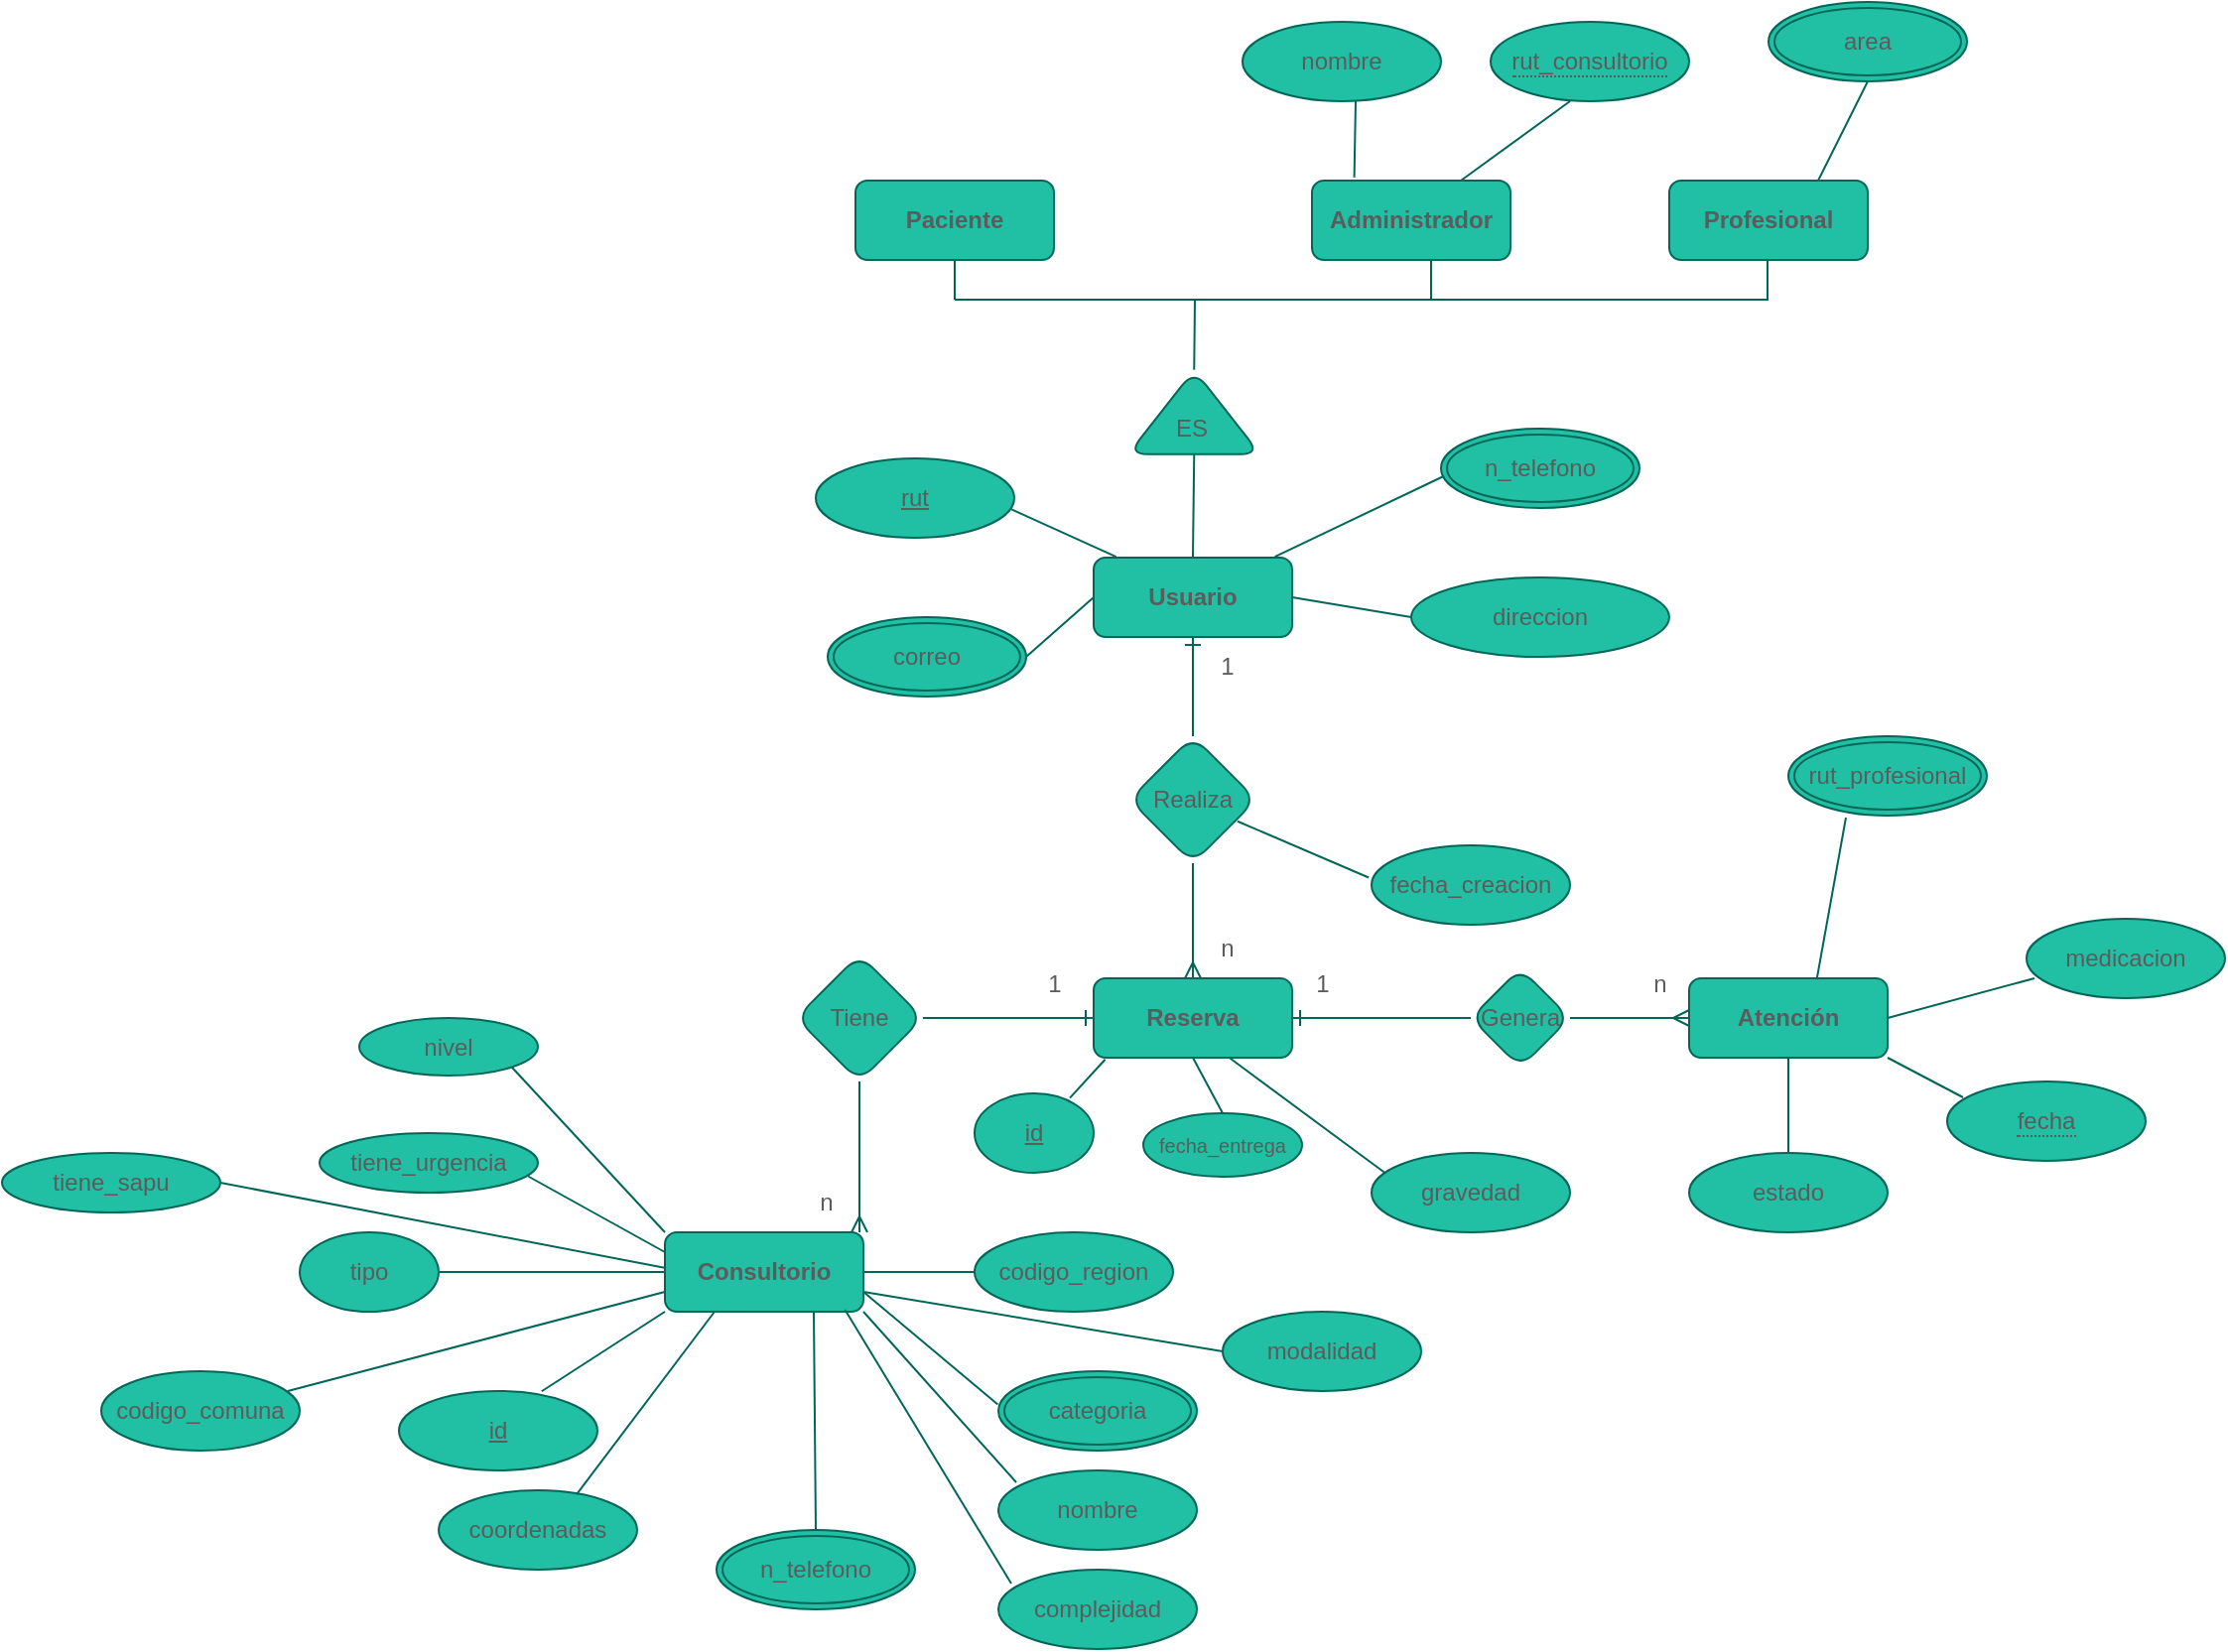 <mxfile version="24.7.8">
  <diagram name="Página-1" id="gFq8HzMVYSQL7bQ04pMt">
    <mxGraphModel dx="1314" dy="811" grid="0" gridSize="10" guides="1" tooltips="1" connect="1" arrows="1" fold="1" page="0" pageScale="1" pageWidth="827" pageHeight="1169" math="0" shadow="0">
      <root>
        <mxCell id="0" />
        <mxCell id="1" parent="0" />
        <mxCell id="I4P0Yg_FBCmQ30NMPcK1-1" value="Consultorio" style="whiteSpace=wrap;html=1;align=center;labelBackgroundColor=none;rounded=1;fontStyle=1;fillColor=#21C0A5;strokeColor=#006658;fontColor=#5C5C5C;" parent="1" vertex="1">
          <mxGeometry x="364" y="990" width="100" height="40" as="geometry" />
        </mxCell>
        <mxCell id="I4P0Yg_FBCmQ30NMPcK1-3" value="codigo_comuna" style="ellipse;whiteSpace=wrap;html=1;align=center;labelBackgroundColor=none;rounded=1;fillColor=#21C0A5;strokeColor=#006658;fontColor=#5C5C5C;" parent="1" vertex="1">
          <mxGeometry x="80" y="1060" width="100" height="40" as="geometry" />
        </mxCell>
        <mxCell id="I4P0Yg_FBCmQ30NMPcK1-4" value="nombre" style="ellipse;whiteSpace=wrap;html=1;align=center;labelBackgroundColor=none;rounded=1;fillColor=#21C0A5;strokeColor=#006658;fontColor=#5C5C5C;" parent="1" vertex="1">
          <mxGeometry x="532" y="1110" width="100" height="40" as="geometry" />
        </mxCell>
        <mxCell id="I4P0Yg_FBCmQ30NMPcK1-5" value="codigo_region" style="ellipse;whiteSpace=wrap;html=1;align=center;labelBackgroundColor=none;rounded=1;fillColor=#21C0A5;strokeColor=#006658;fontColor=#5C5C5C;" parent="1" vertex="1">
          <mxGeometry x="520" y="990" width="100" height="40" as="geometry" />
        </mxCell>
        <mxCell id="I4P0Yg_FBCmQ30NMPcK1-7" style="edgeStyle=orthogonalEdgeStyle;rounded=1;orthogonalLoop=1;jettySize=auto;html=1;exitX=1;exitY=0.5;exitDx=0;exitDy=0;entryX=0;entryY=0.5;entryDx=0;entryDy=0;endArrow=none;endFill=0;labelBackgroundColor=none;fontColor=default;strokeColor=#006658;" parent="1" source="I4P0Yg_FBCmQ30NMPcK1-6" target="I4P0Yg_FBCmQ30NMPcK1-1" edge="1">
          <mxGeometry relative="1" as="geometry" />
        </mxCell>
        <mxCell id="I4P0Yg_FBCmQ30NMPcK1-6" value="tipo" style="ellipse;whiteSpace=wrap;html=1;align=center;labelBackgroundColor=none;rounded=1;fillColor=#21C0A5;strokeColor=#006658;fontColor=#5C5C5C;" parent="1" vertex="1">
          <mxGeometry x="180" y="990" width="70" height="40" as="geometry" />
        </mxCell>
        <mxCell id="I4P0Yg_FBCmQ30NMPcK1-12" value="" style="endArrow=none;html=1;rounded=1;exitX=0.719;exitY=0.003;exitDx=0;exitDy=0;entryX=0;entryY=1;entryDx=0;entryDy=0;exitPerimeter=0;labelBackgroundColor=none;fontColor=default;strokeColor=#006658;" parent="1" source="I4P0Yg_FBCmQ30NMPcK1-31" target="I4P0Yg_FBCmQ30NMPcK1-1" edge="1">
          <mxGeometry width="50" height="50" relative="1" as="geometry">
            <mxPoint x="305.355" y="1065.858" as="sourcePoint" />
            <mxPoint x="440" y="690" as="targetPoint" />
          </mxGeometry>
        </mxCell>
        <mxCell id="I4P0Yg_FBCmQ30NMPcK1-13" value="" style="endArrow=none;html=1;rounded=1;entryX=1;entryY=1;entryDx=0;entryDy=0;exitX=0.09;exitY=0.15;exitDx=0;exitDy=0;exitPerimeter=0;labelBackgroundColor=none;fontColor=default;strokeColor=#006658;" parent="1" source="I4P0Yg_FBCmQ30NMPcK1-4" target="I4P0Yg_FBCmQ30NMPcK1-1" edge="1">
          <mxGeometry width="50" height="50" relative="1" as="geometry">
            <mxPoint x="510" y="680" as="sourcePoint" />
            <mxPoint x="560" y="630" as="targetPoint" />
          </mxGeometry>
        </mxCell>
        <mxCell id="I4P0Yg_FBCmQ30NMPcK1-20" value="" style="endArrow=none;html=1;rounded=1;entryX=0;entryY=0.75;entryDx=0;entryDy=0;exitX=0.94;exitY=0.25;exitDx=0;exitDy=0;exitPerimeter=0;labelBackgroundColor=none;fontColor=default;strokeColor=#006658;" parent="1" source="I4P0Yg_FBCmQ30NMPcK1-3" target="I4P0Yg_FBCmQ30NMPcK1-1" edge="1">
          <mxGeometry width="50" height="50" relative="1" as="geometry">
            <mxPoint x="180" y="1070" as="sourcePoint" />
            <mxPoint x="230" y="1020" as="targetPoint" />
          </mxGeometry>
        </mxCell>
        <mxCell id="I4P0Yg_FBCmQ30NMPcK1-24" value="" style="endArrow=none;html=1;rounded=1;entryX=1;entryY=0.75;entryDx=0;entryDy=0;exitX=-0.003;exitY=0.419;exitDx=0;exitDy=0;exitPerimeter=0;labelBackgroundColor=none;fontColor=default;strokeColor=#006658;" parent="1" source="I4P0Yg_FBCmQ30NMPcK1-25" target="I4P0Yg_FBCmQ30NMPcK1-1" edge="1">
          <mxGeometry width="50" height="50" relative="1" as="geometry">
            <mxPoint x="640" y="1040" as="sourcePoint" />
            <mxPoint x="490" y="1010" as="targetPoint" />
          </mxGeometry>
        </mxCell>
        <mxCell id="I4P0Yg_FBCmQ30NMPcK1-25" value="categoria" style="ellipse;shape=doubleEllipse;margin=3;whiteSpace=wrap;html=1;align=center;labelBackgroundColor=none;rounded=1;fillColor=#21C0A5;strokeColor=#006658;fontColor=#5C5C5C;" parent="1" vertex="1">
          <mxGeometry x="532" y="1060" width="100" height="40" as="geometry" />
        </mxCell>
        <mxCell id="I4P0Yg_FBCmQ30NMPcK1-31" value="id" style="ellipse;whiteSpace=wrap;html=1;align=center;fontStyle=4;labelBackgroundColor=none;rounded=1;fillColor=#21C0A5;strokeColor=#006658;fontColor=#5C5C5C;" parent="1" vertex="1">
          <mxGeometry x="230" y="1070" width="100" height="40" as="geometry" />
        </mxCell>
        <mxCell id="I4P0Yg_FBCmQ30NMPcK1-66" value="Tiene" style="rhombus;whiteSpace=wrap;html=1;labelBackgroundColor=none;rounded=1;fillColor=#21C0A5;strokeColor=#006658;fontColor=#5C5C5C;" parent="1" vertex="1">
          <mxGeometry x="430" y="850" width="64" height="64" as="geometry" />
        </mxCell>
        <mxCell id="I4P0Yg_FBCmQ30NMPcK1-67" value="" style="fontSize=12;html=1;endArrow=ERmany;rounded=1;exitX=0.5;exitY=1;exitDx=0;exitDy=0;labelBackgroundColor=none;fontColor=default;strokeColor=#006658;" parent="1" source="I4P0Yg_FBCmQ30NMPcK1-66" edge="1">
          <mxGeometry width="100" height="100" relative="1" as="geometry">
            <mxPoint x="410" y="960" as="sourcePoint" />
            <mxPoint x="462" y="990" as="targetPoint" />
          </mxGeometry>
        </mxCell>
        <mxCell id="I4P0Yg_FBCmQ30NMPcK1-68" value="Reserva" style="whiteSpace=wrap;html=1;align=center;labelBackgroundColor=none;rounded=1;fontStyle=1;fillColor=#21C0A5;strokeColor=#006658;fontColor=#5C5C5C;" parent="1" vertex="1">
          <mxGeometry x="580" y="862" width="100" height="40" as="geometry" />
        </mxCell>
        <mxCell id="I4P0Yg_FBCmQ30NMPcK1-69" value="" style="fontSize=12;html=1;endArrow=ERone;endFill=1;rounded=1;entryX=0;entryY=0.5;entryDx=0;entryDy=0;exitX=1;exitY=0.5;exitDx=0;exitDy=0;labelBackgroundColor=none;fontColor=default;strokeColor=#006658;" parent="1" source="I4P0Yg_FBCmQ30NMPcK1-66" target="I4P0Yg_FBCmQ30NMPcK1-68" edge="1">
          <mxGeometry width="100" height="100" relative="1" as="geometry">
            <mxPoint x="410" y="920" as="sourcePoint" />
            <mxPoint x="510" y="820" as="targetPoint" />
          </mxGeometry>
        </mxCell>
        <mxCell id="I4P0Yg_FBCmQ30NMPcK1-70" value="n" style="text;html=1;align=center;verticalAlign=middle;resizable=0;points=[];autosize=1;strokeColor=none;fillColor=none;labelBackgroundColor=none;rounded=1;fontColor=#5C5C5C;" parent="1" vertex="1">
          <mxGeometry x="430" y="960" width="30" height="30" as="geometry" />
        </mxCell>
        <mxCell id="I4P0Yg_FBCmQ30NMPcK1-71" value="1" style="text;html=1;align=center;verticalAlign=middle;resizable=0;points=[];autosize=1;strokeColor=none;fillColor=none;labelBackgroundColor=none;rounded=1;fontColor=#5C5C5C;" parent="1" vertex="1">
          <mxGeometry x="545" y="850" width="30" height="30" as="geometry" />
        </mxCell>
        <mxCell id="I4P0Yg_FBCmQ30NMPcK1-72" value="Usuario" style="whiteSpace=wrap;html=1;align=center;labelBackgroundColor=none;rounded=1;fontStyle=1;fillColor=#21C0A5;strokeColor=#006658;fontColor=#5C5C5C;" parent="1" vertex="1">
          <mxGeometry x="580" y="650" width="100" height="40" as="geometry" />
        </mxCell>
        <mxCell id="I4P0Yg_FBCmQ30NMPcK1-73" value="Realiza" style="rhombus;whiteSpace=wrap;html=1;labelBackgroundColor=none;rounded=1;fillColor=#21C0A5;strokeColor=#006658;fontColor=#5C5C5C;" parent="1" vertex="1">
          <mxGeometry x="598" y="740" width="64" height="64" as="geometry" />
        </mxCell>
        <mxCell id="I4P0Yg_FBCmQ30NMPcK1-74" value="" style="fontSize=12;html=1;endArrow=ERmany;rounded=1;exitX=0.5;exitY=1;exitDx=0;exitDy=0;entryX=0.5;entryY=0;entryDx=0;entryDy=0;labelBackgroundColor=none;fontColor=default;strokeColor=#006658;" parent="1" source="I4P0Yg_FBCmQ30NMPcK1-73" target="I4P0Yg_FBCmQ30NMPcK1-68" edge="1">
          <mxGeometry width="100" height="100" relative="1" as="geometry">
            <mxPoint x="410" y="830" as="sourcePoint" />
            <mxPoint x="510" y="730" as="targetPoint" />
          </mxGeometry>
        </mxCell>
        <mxCell id="I4P0Yg_FBCmQ30NMPcK1-75" value="" style="fontSize=12;html=1;endArrow=ERone;endFill=1;rounded=1;entryX=0.5;entryY=1;entryDx=0;entryDy=0;exitX=0.5;exitY=0;exitDx=0;exitDy=0;labelBackgroundColor=none;fontColor=default;strokeColor=#006658;" parent="1" source="I4P0Yg_FBCmQ30NMPcK1-73" target="I4P0Yg_FBCmQ30NMPcK1-72" edge="1">
          <mxGeometry width="100" height="100" relative="1" as="geometry">
            <mxPoint x="410" y="830" as="sourcePoint" />
            <mxPoint x="510" y="730" as="targetPoint" />
          </mxGeometry>
        </mxCell>
        <mxCell id="I4P0Yg_FBCmQ30NMPcK1-77" value="rut" style="ellipse;whiteSpace=wrap;html=1;align=center;fontStyle=4;labelBackgroundColor=none;rounded=1;fillColor=#21C0A5;strokeColor=#006658;fontColor=#5C5C5C;" parent="1" vertex="1">
          <mxGeometry x="440" y="600" width="100" height="40" as="geometry" />
        </mxCell>
        <mxCell id="I4P0Yg_FBCmQ30NMPcK1-78" value="direccion" style="ellipse;whiteSpace=wrap;html=1;align=center;labelBackgroundColor=none;rounded=1;fillColor=#21C0A5;strokeColor=#006658;fontColor=#5C5C5C;" parent="1" vertex="1">
          <mxGeometry x="740" y="660" width="130" height="40" as="geometry" />
        </mxCell>
        <mxCell id="I4P0Yg_FBCmQ30NMPcK1-83" value="n_telefono" style="ellipse;shape=doubleEllipse;margin=3;whiteSpace=wrap;html=1;align=center;labelBackgroundColor=none;rounded=1;fillColor=#21C0A5;strokeColor=#006658;fontColor=#5C5C5C;" parent="1" vertex="1">
          <mxGeometry x="755" y="585" width="100" height="40" as="geometry" />
        </mxCell>
        <mxCell id="I4P0Yg_FBCmQ30NMPcK1-84" value="correo" style="ellipse;shape=doubleEllipse;margin=3;whiteSpace=wrap;html=1;align=center;labelBackgroundColor=none;rounded=1;fillColor=#21C0A5;strokeColor=#006658;fontColor=#5C5C5C;" parent="1" vertex="1">
          <mxGeometry x="446" y="680" width="100" height="40" as="geometry" />
        </mxCell>
        <mxCell id="I4P0Yg_FBCmQ30NMPcK1-85" value="fecha_creacion" style="ellipse;whiteSpace=wrap;html=1;align=center;labelBackgroundColor=none;rounded=1;fillColor=#21C0A5;strokeColor=#006658;fontColor=#5C5C5C;" parent="1" vertex="1">
          <mxGeometry x="720" y="795" width="100" height="40" as="geometry" />
        </mxCell>
        <mxCell id="I4P0Yg_FBCmQ30NMPcK1-86" value="" style="endArrow=none;html=1;rounded=1;entryX=0.013;entryY=0.6;entryDx=0;entryDy=0;entryPerimeter=0;exitX=0.913;exitY=-0.011;exitDx=0;exitDy=0;exitPerimeter=0;labelBackgroundColor=none;fontColor=default;strokeColor=#006658;" parent="1" source="I4P0Yg_FBCmQ30NMPcK1-72" target="I4P0Yg_FBCmQ30NMPcK1-83" edge="1">
          <mxGeometry width="50" height="50" relative="1" as="geometry">
            <mxPoint x="680" y="640" as="sourcePoint" />
            <mxPoint x="730" y="590" as="targetPoint" />
          </mxGeometry>
        </mxCell>
        <mxCell id="I4P0Yg_FBCmQ30NMPcK1-87" value="" style="endArrow=none;html=1;rounded=1;entryX=0.113;entryY=-0.011;entryDx=0;entryDy=0;entryPerimeter=0;exitX=0.986;exitY=0.642;exitDx=0;exitDy=0;exitPerimeter=0;labelBackgroundColor=none;fontColor=default;strokeColor=#006658;" parent="1" source="I4P0Yg_FBCmQ30NMPcK1-77" target="I4P0Yg_FBCmQ30NMPcK1-72" edge="1">
          <mxGeometry width="50" height="50" relative="1" as="geometry">
            <mxPoint x="545" y="625" as="sourcePoint" />
            <mxPoint x="595" y="575" as="targetPoint" />
          </mxGeometry>
        </mxCell>
        <mxCell id="I4P0Yg_FBCmQ30NMPcK1-88" value="" style="endArrow=none;html=1;rounded=1;entryX=0;entryY=0.5;entryDx=0;entryDy=0;exitX=1;exitY=0.5;exitDx=0;exitDy=0;labelBackgroundColor=none;fontColor=default;strokeColor=#006658;" parent="1" source="I4P0Yg_FBCmQ30NMPcK1-84" target="I4P0Yg_FBCmQ30NMPcK1-72" edge="1">
          <mxGeometry width="50" height="50" relative="1" as="geometry">
            <mxPoint x="530" y="730" as="sourcePoint" />
            <mxPoint x="580" y="680" as="targetPoint" />
          </mxGeometry>
        </mxCell>
        <mxCell id="I4P0Yg_FBCmQ30NMPcK1-89" value="" style="endArrow=none;html=1;rounded=1;entryX=0.851;entryY=0.67;entryDx=0;entryDy=0;entryPerimeter=0;exitX=-0.014;exitY=0.406;exitDx=0;exitDy=0;exitPerimeter=0;labelBackgroundColor=none;fontColor=default;strokeColor=#006658;" parent="1" source="I4P0Yg_FBCmQ30NMPcK1-85" target="I4P0Yg_FBCmQ30NMPcK1-73" edge="1">
          <mxGeometry width="50" height="50" relative="1" as="geometry">
            <mxPoint x="690" y="810" as="sourcePoint" />
            <mxPoint x="740" y="760" as="targetPoint" />
          </mxGeometry>
        </mxCell>
        <mxCell id="I4P0Yg_FBCmQ30NMPcK1-91" value="" style="endArrow=none;html=1;rounded=1;entryX=0;entryY=0.5;entryDx=0;entryDy=0;exitX=1;exitY=0.5;exitDx=0;exitDy=0;labelBackgroundColor=none;fontColor=default;strokeColor=#006658;" parent="1" source="I4P0Yg_FBCmQ30NMPcK1-72" target="I4P0Yg_FBCmQ30NMPcK1-78" edge="1">
          <mxGeometry width="50" height="50" relative="1" as="geometry">
            <mxPoint x="690" y="760" as="sourcePoint" />
            <mxPoint x="740" y="710" as="targetPoint" />
          </mxGeometry>
        </mxCell>
        <mxCell id="I4P0Yg_FBCmQ30NMPcK1-94" value="" style="group;rotation=-180;labelBackgroundColor=none;rounded=1;fontColor=#5C5C5C;" parent="1" vertex="1" connectable="0">
          <mxGeometry x="620" y="560" width="56.67" height="50" as="geometry" />
        </mxCell>
        <mxCell id="I4P0Yg_FBCmQ30NMPcK1-92" value="" style="triangle;whiteSpace=wrap;html=1;rotation=-90;labelBackgroundColor=none;rounded=1;fillColor=#21C0A5;strokeColor=#006658;fontColor=#5C5C5C;" parent="I4P0Yg_FBCmQ30NMPcK1-94" vertex="1">
          <mxGeometry x="-10.625" y="-16.667" width="42.502" height="66.667" as="geometry" />
        </mxCell>
        <mxCell id="I4P0Yg_FBCmQ30NMPcK1-93" value="ES" style="text;html=1;align=center;verticalAlign=middle;resizable=0;points=[];autosize=1;strokeColor=none;fillColor=none;rotation=0;labelBackgroundColor=none;rounded=1;fontColor=#5C5C5C;" parent="I4P0Yg_FBCmQ30NMPcK1-94" vertex="1">
          <mxGeometry x="-10.621" y="10.003" width="40" height="30" as="geometry" />
        </mxCell>
        <mxCell id="I4P0Yg_FBCmQ30NMPcK1-95" value="" style="endArrow=none;html=1;rounded=1;entryX=0;entryY=0.5;entryDx=0;entryDy=0;exitX=0.5;exitY=0;exitDx=0;exitDy=0;labelBackgroundColor=none;fontColor=default;strokeColor=#006658;" parent="1" source="I4P0Yg_FBCmQ30NMPcK1-72" target="I4P0Yg_FBCmQ30NMPcK1-92" edge="1">
          <mxGeometry width="50" height="50" relative="1" as="geometry">
            <mxPoint x="580" y="585" as="sourcePoint" />
            <mxPoint x="630" y="535" as="targetPoint" />
          </mxGeometry>
        </mxCell>
        <mxCell id="I4P0Yg_FBCmQ30NMPcK1-96" value="Administrador" style="whiteSpace=wrap;html=1;align=center;labelBackgroundColor=none;rounded=1;fontStyle=1;fillColor=#21C0A5;strokeColor=#006658;fontColor=#5C5C5C;" parent="1" vertex="1">
          <mxGeometry x="690" y="460" width="100" height="40" as="geometry" />
        </mxCell>
        <mxCell id="I4P0Yg_FBCmQ30NMPcK1-97" value="Paciente" style="whiteSpace=wrap;html=1;align=center;labelBackgroundColor=none;rounded=1;fontStyle=1;fillColor=#21C0A5;strokeColor=#006658;fontColor=#5C5C5C;" parent="1" vertex="1">
          <mxGeometry x="460" y="460" width="100" height="40" as="geometry" />
        </mxCell>
        <mxCell id="I4P0Yg_FBCmQ30NMPcK1-98" value="" style="endArrow=none;html=1;rounded=1;entryX=1;entryY=0.5;entryDx=0;entryDy=0;labelBackgroundColor=none;fontColor=default;strokeColor=#006658;" parent="1" target="I4P0Yg_FBCmQ30NMPcK1-92" edge="1">
          <mxGeometry width="50" height="50" relative="1" as="geometry">
            <mxPoint x="631" y="520" as="sourcePoint" />
            <mxPoint x="630" y="510" as="targetPoint" />
          </mxGeometry>
        </mxCell>
        <mxCell id="I4P0Yg_FBCmQ30NMPcK1-99" value="" style="endArrow=none;html=1;rounded=1;labelBackgroundColor=none;fontColor=default;strokeColor=#006658;" parent="1" edge="1">
          <mxGeometry width="50" height="50" relative="1" as="geometry">
            <mxPoint x="510" y="520" as="sourcePoint" />
            <mxPoint x="920" y="520" as="targetPoint" />
          </mxGeometry>
        </mxCell>
        <mxCell id="I4P0Yg_FBCmQ30NMPcK1-100" value="" style="endArrow=none;html=1;rounded=1;labelBackgroundColor=none;fontColor=default;strokeColor=#006658;" parent="1" edge="1">
          <mxGeometry width="50" height="50" relative="1" as="geometry">
            <mxPoint x="510" y="520" as="sourcePoint" />
            <mxPoint x="510" y="500" as="targetPoint" />
          </mxGeometry>
        </mxCell>
        <mxCell id="I4P0Yg_FBCmQ30NMPcK1-101" value="" style="endArrow=none;html=1;rounded=1;labelBackgroundColor=none;fontColor=default;strokeColor=#006658;" parent="1" edge="1">
          <mxGeometry width="50" height="50" relative="1" as="geometry">
            <mxPoint x="750" y="520" as="sourcePoint" />
            <mxPoint x="750" y="500" as="targetPoint" />
          </mxGeometry>
        </mxCell>
        <mxCell id="I4P0Yg_FBCmQ30NMPcK1-104" value="nombre" style="ellipse;whiteSpace=wrap;html=1;align=center;labelBackgroundColor=none;rounded=1;fillColor=#21C0A5;strokeColor=#006658;fontColor=#5C5C5C;" parent="1" vertex="1">
          <mxGeometry x="655" y="380" width="100" height="40" as="geometry" />
        </mxCell>
        <mxCell id="I4P0Yg_FBCmQ30NMPcK1-106" value="&lt;span style=&quot;border-bottom: 1px dotted&quot;&gt;rut_consultorio&lt;/span&gt;" style="ellipse;whiteSpace=wrap;html=1;align=center;labelBackgroundColor=none;rounded=1;fillColor=#21C0A5;strokeColor=#006658;fontColor=#5C5C5C;" parent="1" vertex="1">
          <mxGeometry x="780" y="380" width="100" height="40" as="geometry" />
        </mxCell>
        <mxCell id="I4P0Yg_FBCmQ30NMPcK1-107" value="" style="endArrow=none;html=1;rounded=1;exitX=0.75;exitY=0;exitDx=0;exitDy=0;labelBackgroundColor=none;fontColor=default;strokeColor=#006658;" parent="1" source="I4P0Yg_FBCmQ30NMPcK1-96" edge="1">
          <mxGeometry width="50" height="50" relative="1" as="geometry">
            <mxPoint x="770" y="470" as="sourcePoint" />
            <mxPoint x="820" y="420" as="targetPoint" />
          </mxGeometry>
        </mxCell>
        <mxCell id="I4P0Yg_FBCmQ30NMPcK1-108" value="" style="endArrow=none;html=1;rounded=1;exitX=0.213;exitY=-0.039;exitDx=0;exitDy=0;exitPerimeter=0;labelBackgroundColor=none;fontColor=default;strokeColor=#006658;" parent="1" source="I4P0Yg_FBCmQ30NMPcK1-96" edge="1">
          <mxGeometry width="50" height="50" relative="1" as="geometry">
            <mxPoint x="662" y="470" as="sourcePoint" />
            <mxPoint x="712" y="420" as="targetPoint" />
          </mxGeometry>
        </mxCell>
        <mxCell id="I4P0Yg_FBCmQ30NMPcK1-110" value="gravedad" style="ellipse;whiteSpace=wrap;html=1;align=center;labelBackgroundColor=none;rounded=1;fillColor=#21C0A5;strokeColor=#006658;fontColor=#5C5C5C;" parent="1" vertex="1">
          <mxGeometry x="720" y="950" width="100" height="40" as="geometry" />
        </mxCell>
        <mxCell id="I4P0Yg_FBCmQ30NMPcK1-111" value="&lt;font style=&quot;font-size: 10px;&quot;&gt;fecha_entrega&lt;/font&gt;" style="ellipse;whiteSpace=wrap;html=1;align=center;labelBackgroundColor=none;rounded=1;fillColor=#21C0A5;strokeColor=#006658;fontColor=#5C5C5C;" parent="1" vertex="1">
          <mxGeometry x="605" y="930" width="80" height="32" as="geometry" />
        </mxCell>
        <mxCell id="I4P0Yg_FBCmQ30NMPcK1-113" value="id" style="ellipse;whiteSpace=wrap;html=1;align=center;fontStyle=4;labelBackgroundColor=none;rounded=1;fillColor=#21C0A5;strokeColor=#006658;fontColor=#5C5C5C;" parent="1" vertex="1">
          <mxGeometry x="520" y="920" width="60" height="40" as="geometry" />
        </mxCell>
        <mxCell id="I4P0Yg_FBCmQ30NMPcK1-114" value="" style="endArrow=none;html=1;rounded=1;exitX=0.5;exitY=1;exitDx=0;exitDy=0;entryX=0.5;entryY=0;entryDx=0;entryDy=0;labelBackgroundColor=none;fontColor=default;strokeColor=#006658;" parent="1" source="I4P0Yg_FBCmQ30NMPcK1-68" target="I4P0Yg_FBCmQ30NMPcK1-111" edge="1">
          <mxGeometry width="50" height="50" relative="1" as="geometry">
            <mxPoint x="620" y="902" as="sourcePoint" />
            <mxPoint x="630" y="930" as="targetPoint" />
          </mxGeometry>
        </mxCell>
        <mxCell id="I4P0Yg_FBCmQ30NMPcK1-115" value="" style="endArrow=none;html=1;rounded=1;entryX=0.68;entryY=0.994;entryDx=0;entryDy=0;entryPerimeter=0;exitX=0.069;exitY=0.253;exitDx=0;exitDy=0;exitPerimeter=0;labelBackgroundColor=none;fontColor=default;strokeColor=#006658;" parent="1" source="I4P0Yg_FBCmQ30NMPcK1-110" target="I4P0Yg_FBCmQ30NMPcK1-68" edge="1">
          <mxGeometry width="50" height="50" relative="1" as="geometry">
            <mxPoint x="726" y="955" as="sourcePoint" />
            <mxPoint x="720" y="890" as="targetPoint" />
          </mxGeometry>
        </mxCell>
        <mxCell id="I4P0Yg_FBCmQ30NMPcK1-116" value="" style="endArrow=none;html=1;rounded=1;exitX=0.8;exitY=0.058;exitDx=0;exitDy=0;exitPerimeter=0;entryX=0.058;entryY=1.022;entryDx=0;entryDy=0;entryPerimeter=0;labelBackgroundColor=none;fontColor=default;strokeColor=#006658;" parent="1" source="I4P0Yg_FBCmQ30NMPcK1-113" target="I4P0Yg_FBCmQ30NMPcK1-68" edge="1">
          <mxGeometry width="50" height="50" relative="1" as="geometry">
            <mxPoint x="570" y="930" as="sourcePoint" />
            <mxPoint x="620" y="880" as="targetPoint" />
          </mxGeometry>
        </mxCell>
        <mxCell id="I4P0Yg_FBCmQ30NMPcK1-122" value="1" style="text;html=1;align=center;verticalAlign=middle;resizable=0;points=[];autosize=1;strokeColor=none;fillColor=none;labelBackgroundColor=none;rounded=1;fontColor=#5C5C5C;" parent="1" vertex="1">
          <mxGeometry x="632" y="690" width="30" height="30" as="geometry" />
        </mxCell>
        <mxCell id="I4P0Yg_FBCmQ30NMPcK1-123" value="n" style="text;html=1;align=center;verticalAlign=middle;resizable=0;points=[];autosize=1;strokeColor=none;fillColor=none;labelBackgroundColor=none;rounded=1;fontColor=#5C5C5C;" parent="1" vertex="1">
          <mxGeometry x="632" y="832" width="30" height="30" as="geometry" />
        </mxCell>
        <mxCell id="I4P0Yg_FBCmQ30NMPcK1-125" value="Genera" style="rhombus;whiteSpace=wrap;html=1;labelBackgroundColor=none;rounded=1;fillColor=#21C0A5;strokeColor=#006658;fontColor=#5C5C5C;" parent="1" vertex="1">
          <mxGeometry x="770" y="857" width="50" height="50" as="geometry" />
        </mxCell>
        <mxCell id="I4P0Yg_FBCmQ30NMPcK1-126" value="" style="fontSize=12;html=1;endArrow=ERone;endFill=1;rounded=1;entryX=1;entryY=0.5;entryDx=0;entryDy=0;exitX=0;exitY=0.5;exitDx=0;exitDy=0;labelBackgroundColor=none;fontColor=default;strokeColor=#006658;" parent="1" source="I4P0Yg_FBCmQ30NMPcK1-125" target="I4P0Yg_FBCmQ30NMPcK1-68" edge="1">
          <mxGeometry width="100" height="100" relative="1" as="geometry">
            <mxPoint x="870" y="1100" as="sourcePoint" />
            <mxPoint x="970" y="1000" as="targetPoint" />
          </mxGeometry>
        </mxCell>
        <mxCell id="I4P0Yg_FBCmQ30NMPcK1-127" value="" style="fontSize=12;html=1;endArrow=ERmany;rounded=1;entryX=0;entryY=0.5;entryDx=0;entryDy=0;exitX=1;exitY=0.5;exitDx=0;exitDy=0;labelBackgroundColor=none;fontColor=default;strokeColor=#006658;" parent="1" source="I4P0Yg_FBCmQ30NMPcK1-125" edge="1">
          <mxGeometry width="100" height="100" relative="1" as="geometry">
            <mxPoint x="760" y="1142" as="sourcePoint" />
            <mxPoint x="880" y="882" as="targetPoint" />
          </mxGeometry>
        </mxCell>
        <mxCell id="I4P0Yg_FBCmQ30NMPcK1-128" value="1" style="text;html=1;align=center;verticalAlign=middle;resizable=0;points=[];autosize=1;strokeColor=none;fillColor=none;labelBackgroundColor=none;rounded=1;fontColor=#5C5C5C;" parent="1" vertex="1">
          <mxGeometry x="680" y="850" width="30" height="30" as="geometry" />
        </mxCell>
        <mxCell id="I4P0Yg_FBCmQ30NMPcK1-129" value="n" style="text;html=1;align=center;verticalAlign=middle;resizable=0;points=[];autosize=1;strokeColor=none;fillColor=none;labelBackgroundColor=none;rounded=1;fontColor=#5C5C5C;" parent="1" vertex="1">
          <mxGeometry x="850" y="850" width="30" height="30" as="geometry" />
        </mxCell>
        <mxCell id="I4P0Yg_FBCmQ30NMPcK1-130" value="estado" style="ellipse;whiteSpace=wrap;html=1;align=center;labelBackgroundColor=none;rounded=1;fillColor=#21C0A5;strokeColor=#006658;fontColor=#5C5C5C;" parent="1" vertex="1">
          <mxGeometry x="880" y="950" width="100" height="40" as="geometry" />
        </mxCell>
        <mxCell id="I4P0Yg_FBCmQ30NMPcK1-131" value="" style="endArrow=none;html=1;rounded=1;entryX=0.5;entryY=1;entryDx=0;entryDy=0;exitX=0.5;exitY=0;exitDx=0;exitDy=0;labelBackgroundColor=none;fontColor=default;strokeColor=#006658;" parent="1" source="I4P0Yg_FBCmQ30NMPcK1-130" target="IlIiJ1VNcMwmGBLxOHKj-47" edge="1">
          <mxGeometry width="50" height="50" relative="1" as="geometry">
            <mxPoint x="1020" y="1010" as="sourcePoint" />
            <mxPoint x="930" y="902" as="targetPoint" />
          </mxGeometry>
        </mxCell>
        <mxCell id="I4P0Yg_FBCmQ30NMPcK1-133" value="&lt;span style=&quot;border-bottom: 1px dotted&quot;&gt;fecha&lt;/span&gt;" style="ellipse;whiteSpace=wrap;html=1;align=center;labelBackgroundColor=none;rounded=1;fillColor=#21C0A5;strokeColor=#006658;fontColor=#5C5C5C;" parent="1" vertex="1">
          <mxGeometry x="1010" y="914" width="100" height="40" as="geometry" />
        </mxCell>
        <mxCell id="I4P0Yg_FBCmQ30NMPcK1-136" value="medicacion" style="ellipse;whiteSpace=wrap;html=1;align=center;labelBackgroundColor=none;rounded=1;fillColor=#21C0A5;strokeColor=#006658;fontColor=#5C5C5C;" parent="1" vertex="1">
          <mxGeometry x="1050" y="832" width="100" height="40" as="geometry" />
        </mxCell>
        <mxCell id="I4P0Yg_FBCmQ30NMPcK1-138" value="" style="endArrow=none;html=1;rounded=1;entryX=1;entryY=1;entryDx=0;entryDy=0;exitX=0.08;exitY=0.2;exitDx=0;exitDy=0;exitPerimeter=0;labelBackgroundColor=none;fontColor=default;strokeColor=#006658;" parent="1" source="I4P0Yg_FBCmQ30NMPcK1-133" target="IlIiJ1VNcMwmGBLxOHKj-47" edge="1">
          <mxGeometry width="50" height="50" relative="1" as="geometry">
            <mxPoint x="1000" y="922" as="sourcePoint" />
            <mxPoint x="980" y="892" as="targetPoint" />
          </mxGeometry>
        </mxCell>
        <mxCell id="I4P0Yg_FBCmQ30NMPcK1-139" value="" style="endArrow=none;html=1;rounded=1;exitX=1;exitY=0.5;exitDx=0;exitDy=0;entryX=0.04;entryY=0.75;entryDx=0;entryDy=0;entryPerimeter=0;labelBackgroundColor=none;fontColor=default;strokeColor=#006658;" parent="1" source="IlIiJ1VNcMwmGBLxOHKj-47" target="I4P0Yg_FBCmQ30NMPcK1-136" edge="1">
          <mxGeometry width="50" height="50" relative="1" as="geometry">
            <mxPoint x="980" y="872" as="sourcePoint" />
            <mxPoint x="1050" y="857" as="targetPoint" />
          </mxGeometry>
        </mxCell>
        <mxCell id="I4P0Yg_FBCmQ30NMPcK1-140" value="nivel" style="ellipse;whiteSpace=wrap;html=1;align=center;labelBackgroundColor=none;rounded=1;fillColor=#21C0A5;strokeColor=#006658;fontColor=#5C5C5C;" parent="1" vertex="1">
          <mxGeometry x="210" y="882" width="90" height="29" as="geometry" />
        </mxCell>
        <mxCell id="I4P0Yg_FBCmQ30NMPcK1-141" value="tiene_urgencia" style="ellipse;whiteSpace=wrap;html=1;align=center;labelBackgroundColor=none;rounded=1;fillColor=#21C0A5;strokeColor=#006658;fontColor=#5C5C5C;" parent="1" vertex="1">
          <mxGeometry x="190" y="940" width="110" height="30" as="geometry" />
        </mxCell>
        <mxCell id="I4P0Yg_FBCmQ30NMPcK1-143" value="" style="endArrow=none;html=1;rounded=1;entryX=0.955;entryY=0.725;entryDx=0;entryDy=0;entryPerimeter=0;exitX=0;exitY=0.25;exitDx=0;exitDy=0;labelBackgroundColor=none;fontColor=default;strokeColor=#006658;" parent="1" source="I4P0Yg_FBCmQ30NMPcK1-1" target="I4P0Yg_FBCmQ30NMPcK1-141" edge="1">
          <mxGeometry width="50" height="50" relative="1" as="geometry">
            <mxPoint x="640" y="1000" as="sourcePoint" />
            <mxPoint x="690" y="950" as="targetPoint" />
          </mxGeometry>
        </mxCell>
        <mxCell id="I4P0Yg_FBCmQ30NMPcK1-144" value="" style="endArrow=none;html=1;rounded=1;entryX=1;entryY=1;entryDx=0;entryDy=0;exitX=0;exitY=0;exitDx=0;exitDy=0;labelBackgroundColor=none;fontColor=default;strokeColor=#006658;" parent="1" source="I4P0Yg_FBCmQ30NMPcK1-1" target="I4P0Yg_FBCmQ30NMPcK1-140" edge="1">
          <mxGeometry width="50" height="50" relative="1" as="geometry">
            <mxPoint x="640" y="1000" as="sourcePoint" />
            <mxPoint x="690" y="950" as="targetPoint" />
          </mxGeometry>
        </mxCell>
        <mxCell id="IlIiJ1VNcMwmGBLxOHKj-21" value="" style="endArrow=none;html=1;rounded=1;exitX=0;exitY=0.5;exitDx=0;exitDy=0;entryX=1;entryY=0.5;entryDx=0;entryDy=0;labelBackgroundColor=none;fontColor=default;strokeColor=#006658;" parent="1" source="I4P0Yg_FBCmQ30NMPcK1-5" target="I4P0Yg_FBCmQ30NMPcK1-1" edge="1">
          <mxGeometry width="50" height="50" relative="1" as="geometry">
            <mxPoint x="630" y="1120" as="sourcePoint" />
            <mxPoint x="470" y="1010" as="targetPoint" />
          </mxGeometry>
        </mxCell>
        <mxCell id="IlIiJ1VNcMwmGBLxOHKj-25" value="" style="endArrow=none;html=1;rounded=1;exitX=0.64;exitY=0.056;exitDx=0;exitDy=0;entryX=0.29;entryY=1.025;entryDx=0;entryDy=0;entryPerimeter=0;exitPerimeter=0;labelBackgroundColor=none;fontColor=default;strokeColor=#006658;" parent="1" source="IlIiJ1VNcMwmGBLxOHKj-47" target="IlIiJ1VNcMwmGBLxOHKj-27" edge="1">
          <mxGeometry width="50" height="50" relative="1" as="geometry">
            <mxPoint x="930" y="862" as="sourcePoint" />
            <mxPoint x="953" y="773" as="targetPoint" />
          </mxGeometry>
        </mxCell>
        <mxCell id="IlIiJ1VNcMwmGBLxOHKj-27" value="rut_profesional" style="ellipse;shape=doubleEllipse;margin=3;whiteSpace=wrap;html=1;align=center;labelBackgroundColor=none;rounded=1;fillColor=#21C0A5;strokeColor=#006658;fontColor=#5C5C5C;" parent="1" vertex="1">
          <mxGeometry x="930" y="740" width="100" height="40" as="geometry" />
        </mxCell>
        <mxCell id="IlIiJ1VNcMwmGBLxOHKj-28" value="Profesional" style="whiteSpace=wrap;html=1;align=center;labelBackgroundColor=none;rounded=1;fontStyle=1;fillColor=#21C0A5;strokeColor=#006658;fontColor=#5C5C5C;" parent="1" vertex="1">
          <mxGeometry x="870" y="460" width="100" height="40" as="geometry" />
        </mxCell>
        <mxCell id="IlIiJ1VNcMwmGBLxOHKj-29" value="" style="endArrow=none;html=1;rounded=1;labelBackgroundColor=none;fontColor=default;strokeColor=#006658;" parent="1" edge="1">
          <mxGeometry width="50" height="50" relative="1" as="geometry">
            <mxPoint x="919.5" y="520" as="sourcePoint" />
            <mxPoint x="919.5" y="500" as="targetPoint" />
          </mxGeometry>
        </mxCell>
        <mxCell id="IlIiJ1VNcMwmGBLxOHKj-30" value="area" style="ellipse;shape=doubleEllipse;margin=3;whiteSpace=wrap;html=1;align=center;labelBackgroundColor=none;rounded=1;fillColor=#21C0A5;strokeColor=#006658;fontColor=#5C5C5C;" parent="1" vertex="1">
          <mxGeometry x="920" y="370" width="100" height="40" as="geometry" />
        </mxCell>
        <mxCell id="IlIiJ1VNcMwmGBLxOHKj-31" value="" style="endArrow=none;html=1;rounded=1;exitX=0.75;exitY=0;exitDx=0;exitDy=0;entryX=0.5;entryY=1;entryDx=0;entryDy=0;labelBackgroundColor=none;fontColor=default;strokeColor=#006658;" parent="1" source="IlIiJ1VNcMwmGBLxOHKj-28" target="IlIiJ1VNcMwmGBLxOHKj-30" edge="1">
          <mxGeometry width="50" height="50" relative="1" as="geometry">
            <mxPoint x="920" y="460" as="sourcePoint" />
            <mxPoint x="975" y="420" as="targetPoint" />
          </mxGeometry>
        </mxCell>
        <mxCell id="IlIiJ1VNcMwmGBLxOHKj-33" value="tiene_sapu" style="ellipse;whiteSpace=wrap;html=1;align=center;labelBackgroundColor=none;rounded=1;fillColor=#21C0A5;strokeColor=#006658;fontColor=#5C5C5C;" parent="1" vertex="1">
          <mxGeometry x="30" y="950" width="110" height="30" as="geometry" />
        </mxCell>
        <mxCell id="IlIiJ1VNcMwmGBLxOHKj-34" value="" style="endArrow=none;html=1;rounded=1;entryX=1;entryY=0.5;entryDx=0;entryDy=0;exitX=0;exitY=0.25;exitDx=0;exitDy=0;labelBackgroundColor=none;fontColor=default;strokeColor=#006658;" parent="1" target="IlIiJ1VNcMwmGBLxOHKj-33" edge="1">
          <mxGeometry width="50" height="50" relative="1" as="geometry">
            <mxPoint x="364.5" y="1008" as="sourcePoint" />
            <mxPoint x="295.5" y="970" as="targetPoint" />
          </mxGeometry>
        </mxCell>
        <mxCell id="IlIiJ1VNcMwmGBLxOHKj-35" value="" style="endArrow=none;html=1;rounded=1;entryX=0.907;entryY=0.974;entryDx=0;entryDy=0;exitX=0.065;exitY=0.176;exitDx=0;exitDy=0;exitPerimeter=0;entryPerimeter=0;labelBackgroundColor=none;fontColor=default;strokeColor=#006658;" parent="1" source="IlIiJ1VNcMwmGBLxOHKj-36" target="I4P0Yg_FBCmQ30NMPcK1-1" edge="1">
          <mxGeometry width="50" height="50" relative="1" as="geometry">
            <mxPoint x="540" y="1190" as="sourcePoint" />
            <mxPoint x="446" y="1030" as="targetPoint" />
          </mxGeometry>
        </mxCell>
        <mxCell id="IlIiJ1VNcMwmGBLxOHKj-36" value="complejidad" style="ellipse;whiteSpace=wrap;html=1;align=center;labelBackgroundColor=none;rounded=1;fillColor=#21C0A5;strokeColor=#006658;fontColor=#5C5C5C;" parent="1" vertex="1">
          <mxGeometry x="532" y="1160" width="100" height="40" as="geometry" />
        </mxCell>
        <mxCell id="IlIiJ1VNcMwmGBLxOHKj-37" value="" style="endArrow=none;html=1;rounded=1;entryX=1;entryY=0.75;entryDx=0;entryDy=0;exitX=0;exitY=0.5;exitDx=0;exitDy=0;labelBackgroundColor=none;fontColor=default;strokeColor=#006658;" parent="1" source="IlIiJ1VNcMwmGBLxOHKj-38" target="I4P0Yg_FBCmQ30NMPcK1-1" edge="1">
          <mxGeometry width="50" height="50" relative="1" as="geometry">
            <mxPoint x="720" y="1070" as="sourcePoint" />
            <mxPoint x="619" y="972" as="targetPoint" />
          </mxGeometry>
        </mxCell>
        <mxCell id="IlIiJ1VNcMwmGBLxOHKj-38" value="modalidad" style="ellipse;whiteSpace=wrap;html=1;align=center;labelBackgroundColor=none;rounded=1;fillColor=#21C0A5;strokeColor=#006658;fontColor=#5C5C5C;" parent="1" vertex="1">
          <mxGeometry x="645" y="1030" width="100" height="40" as="geometry" />
        </mxCell>
        <mxCell id="IlIiJ1VNcMwmGBLxOHKj-40" value="coordenadas" style="ellipse;whiteSpace=wrap;html=1;align=center;labelBackgroundColor=none;rounded=1;fillColor=#21C0A5;strokeColor=#006658;fontColor=#5C5C5C;" parent="1" vertex="1">
          <mxGeometry x="250" y="1120" width="100" height="40" as="geometry" />
        </mxCell>
        <mxCell id="IlIiJ1VNcMwmGBLxOHKj-42" value="" style="endArrow=none;html=1;rounded=1;exitX=0.695;exitY=0.052;exitDx=0;exitDy=0;entryX=0.25;entryY=1;entryDx=0;entryDy=0;exitPerimeter=0;labelBackgroundColor=none;fontColor=default;strokeColor=#006658;" parent="1" source="IlIiJ1VNcMwmGBLxOHKj-40" target="I4P0Yg_FBCmQ30NMPcK1-1" edge="1">
          <mxGeometry width="50" height="50" relative="1" as="geometry">
            <mxPoint x="312" y="1080" as="sourcePoint" />
            <mxPoint x="374" y="1040" as="targetPoint" />
          </mxGeometry>
        </mxCell>
        <mxCell id="IlIiJ1VNcMwmGBLxOHKj-44" value="" style="endArrow=none;html=1;rounded=1;entryX=0.75;entryY=1;entryDx=0;entryDy=0;exitX=0.5;exitY=0;exitDx=0;exitDy=0;labelBackgroundColor=none;fontColor=default;strokeColor=#006658;" parent="1" source="IlIiJ1VNcMwmGBLxOHKj-45" target="I4P0Yg_FBCmQ30NMPcK1-1" edge="1">
          <mxGeometry width="50" height="50" relative="1" as="geometry">
            <mxPoint x="440" y="1140" as="sourcePoint" />
            <mxPoint x="465" y="1039" as="targetPoint" />
          </mxGeometry>
        </mxCell>
        <mxCell id="IlIiJ1VNcMwmGBLxOHKj-45" value="n_telefono" style="ellipse;shape=doubleEllipse;margin=3;whiteSpace=wrap;html=1;align=center;labelBackgroundColor=none;rounded=1;fillColor=#21C0A5;strokeColor=#006658;fontColor=#5C5C5C;" parent="1" vertex="1">
          <mxGeometry x="390" y="1140" width="100" height="40" as="geometry" />
        </mxCell>
        <mxCell id="IlIiJ1VNcMwmGBLxOHKj-47" value="Atención" style="whiteSpace=wrap;html=1;align=center;labelBackgroundColor=none;rounded=1;fontStyle=1;fillColor=#21C0A5;strokeColor=#006658;fontColor=#5C5C5C;" parent="1" vertex="1">
          <mxGeometry x="880" y="862" width="100" height="40" as="geometry" />
        </mxCell>
      </root>
    </mxGraphModel>
  </diagram>
</mxfile>
